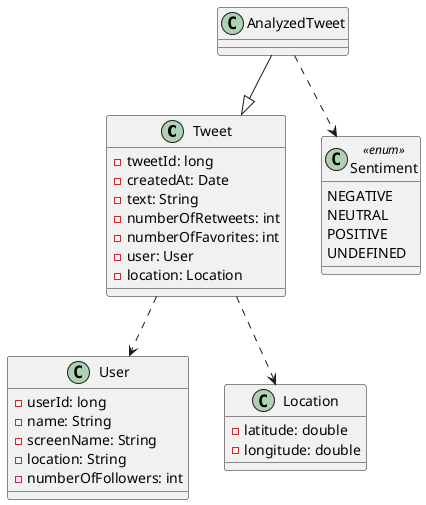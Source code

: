 @startuml

class Tweet {
  -tweetId: long
  -createdAt: Date
  -text: String
  -numberOfRetweets: int
  -numberOfFavorites: int
  -user: User
  -location: Location
}

class User {
  -userId: long
  -name: String
  -screenName: String
  -location: String
  -numberOfFollowers: int
}

class Location {
  -latitude: double
  -longitude: double
}

class Sentiment <<enum>> {
  NEGATIVE
  NEUTRAL
  POSITIVE
  UNDEFINED
}

Tweet ..> User
Tweet ..> Location

AnalyzedTweet --|> Tweet
AnalyzedTweet ..> Sentiment

@enduml